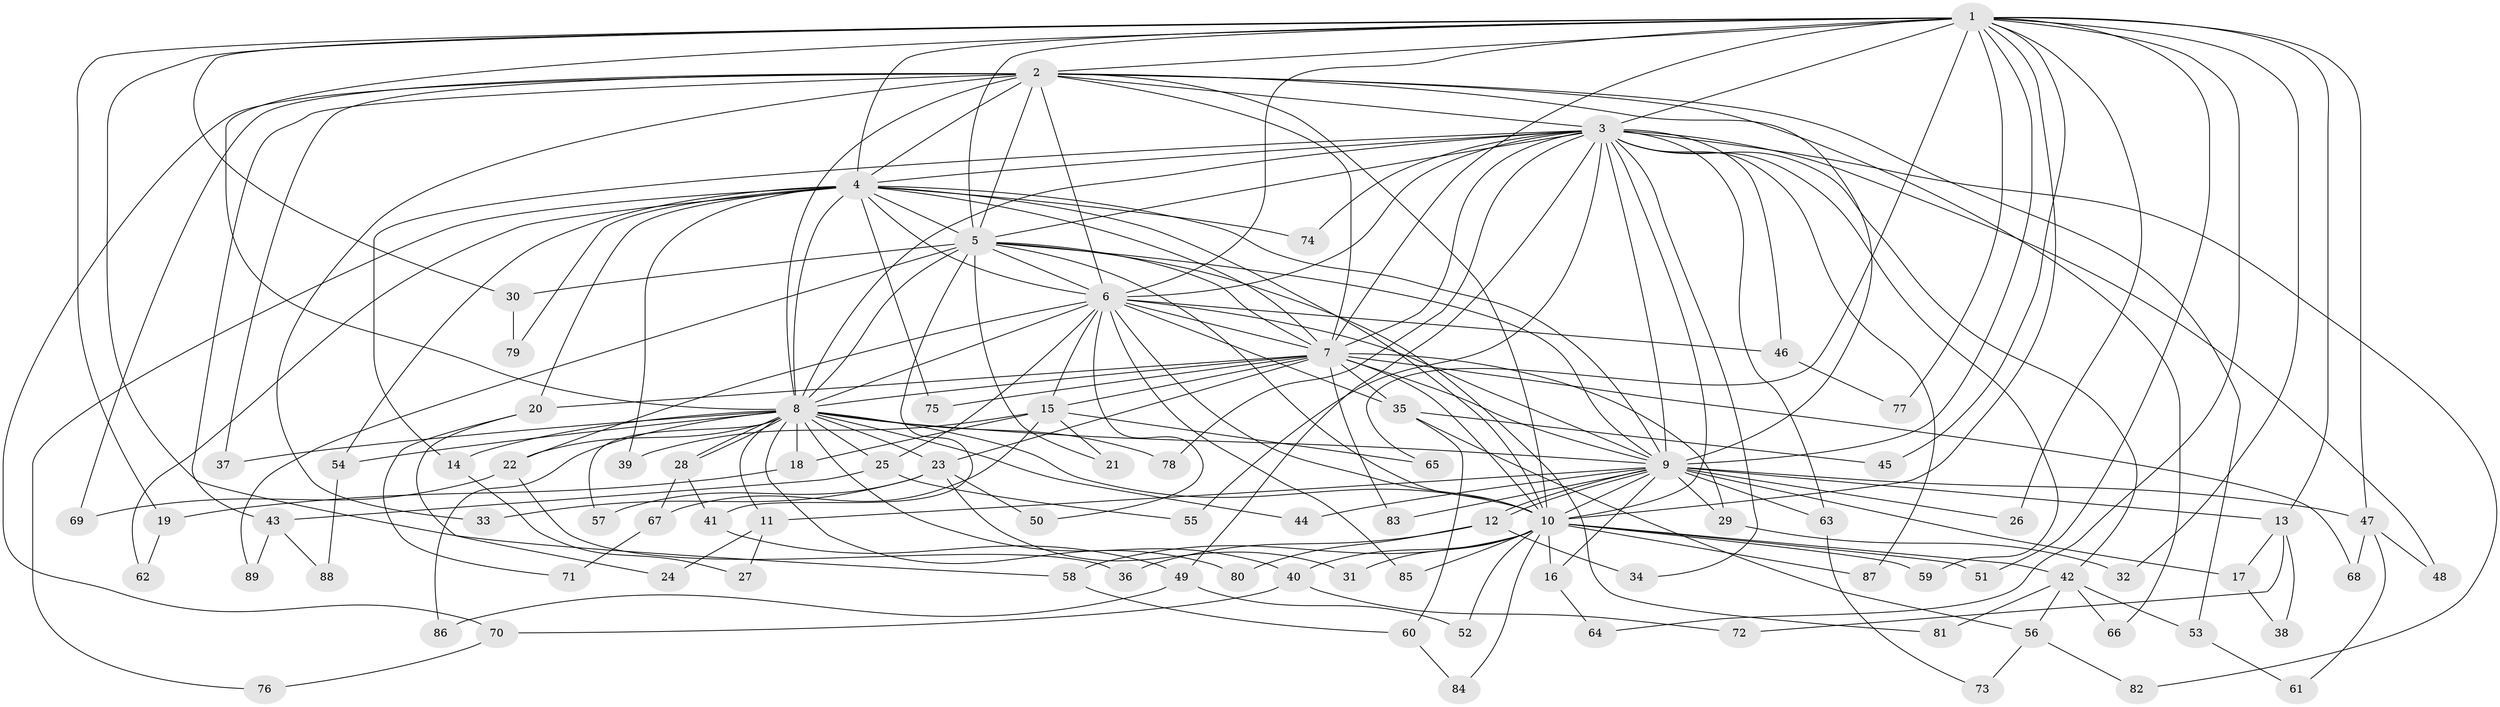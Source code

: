 // coarse degree distribution, {18: 0.03773584905660377, 27: 0.018867924528301886, 5: 0.07547169811320754, 2: 0.49056603773584906, 3: 0.1320754716981132, 4: 0.11320754716981132, 1: 0.11320754716981132, 14: 0.018867924528301886}
// Generated by graph-tools (version 1.1) at 2025/49/03/04/25 21:49:47]
// undirected, 89 vertices, 203 edges
graph export_dot {
graph [start="1"]
  node [color=gray90,style=filled];
  1;
  2;
  3;
  4;
  5;
  6;
  7;
  8;
  9;
  10;
  11;
  12;
  13;
  14;
  15;
  16;
  17;
  18;
  19;
  20;
  21;
  22;
  23;
  24;
  25;
  26;
  27;
  28;
  29;
  30;
  31;
  32;
  33;
  34;
  35;
  36;
  37;
  38;
  39;
  40;
  41;
  42;
  43;
  44;
  45;
  46;
  47;
  48;
  49;
  50;
  51;
  52;
  53;
  54;
  55;
  56;
  57;
  58;
  59;
  60;
  61;
  62;
  63;
  64;
  65;
  66;
  67;
  68;
  69;
  70;
  71;
  72;
  73;
  74;
  75;
  76;
  77;
  78;
  79;
  80;
  81;
  82;
  83;
  84;
  85;
  86;
  87;
  88;
  89;
  1 -- 2;
  1 -- 3;
  1 -- 4;
  1 -- 5;
  1 -- 6;
  1 -- 7;
  1 -- 8;
  1 -- 9;
  1 -- 10;
  1 -- 13;
  1 -- 19;
  1 -- 26;
  1 -- 30;
  1 -- 32;
  1 -- 45;
  1 -- 47;
  1 -- 51;
  1 -- 58;
  1 -- 64;
  1 -- 65;
  1 -- 77;
  2 -- 3;
  2 -- 4;
  2 -- 5;
  2 -- 6;
  2 -- 7;
  2 -- 8;
  2 -- 9;
  2 -- 10;
  2 -- 33;
  2 -- 37;
  2 -- 43;
  2 -- 53;
  2 -- 66;
  2 -- 69;
  2 -- 70;
  3 -- 4;
  3 -- 5;
  3 -- 6;
  3 -- 7;
  3 -- 8;
  3 -- 9;
  3 -- 10;
  3 -- 14;
  3 -- 34;
  3 -- 42;
  3 -- 46;
  3 -- 48;
  3 -- 49;
  3 -- 55;
  3 -- 59;
  3 -- 63;
  3 -- 74;
  3 -- 78;
  3 -- 82;
  3 -- 87;
  4 -- 5;
  4 -- 6;
  4 -- 7;
  4 -- 8;
  4 -- 9;
  4 -- 10;
  4 -- 20;
  4 -- 39;
  4 -- 54;
  4 -- 62;
  4 -- 74;
  4 -- 75;
  4 -- 76;
  4 -- 79;
  5 -- 6;
  5 -- 7;
  5 -- 8;
  5 -- 9;
  5 -- 10;
  5 -- 21;
  5 -- 30;
  5 -- 41;
  5 -- 81;
  5 -- 89;
  6 -- 7;
  6 -- 8;
  6 -- 9;
  6 -- 10;
  6 -- 15;
  6 -- 22;
  6 -- 25;
  6 -- 35;
  6 -- 46;
  6 -- 50;
  6 -- 85;
  7 -- 8;
  7 -- 9;
  7 -- 10;
  7 -- 15;
  7 -- 20;
  7 -- 23;
  7 -- 29;
  7 -- 35;
  7 -- 68;
  7 -- 75;
  7 -- 83;
  8 -- 9;
  8 -- 10;
  8 -- 11;
  8 -- 14;
  8 -- 18;
  8 -- 22;
  8 -- 23;
  8 -- 25;
  8 -- 28;
  8 -- 28;
  8 -- 37;
  8 -- 40;
  8 -- 44;
  8 -- 54;
  8 -- 57;
  8 -- 78;
  8 -- 80;
  8 -- 86;
  9 -- 10;
  9 -- 11;
  9 -- 12;
  9 -- 12;
  9 -- 13;
  9 -- 16;
  9 -- 17;
  9 -- 26;
  9 -- 29;
  9 -- 44;
  9 -- 47;
  9 -- 63;
  9 -- 83;
  10 -- 16;
  10 -- 31;
  10 -- 40;
  10 -- 42;
  10 -- 51;
  10 -- 52;
  10 -- 58;
  10 -- 59;
  10 -- 84;
  10 -- 85;
  10 -- 87;
  11 -- 24;
  11 -- 27;
  12 -- 34;
  12 -- 36;
  12 -- 80;
  13 -- 17;
  13 -- 38;
  13 -- 72;
  14 -- 27;
  15 -- 18;
  15 -- 21;
  15 -- 39;
  15 -- 65;
  15 -- 67;
  16 -- 64;
  17 -- 38;
  18 -- 19;
  19 -- 62;
  20 -- 24;
  20 -- 71;
  22 -- 36;
  22 -- 69;
  23 -- 31;
  23 -- 33;
  23 -- 50;
  23 -- 57;
  25 -- 43;
  25 -- 55;
  28 -- 41;
  28 -- 67;
  29 -- 32;
  30 -- 79;
  35 -- 45;
  35 -- 56;
  35 -- 60;
  40 -- 70;
  40 -- 72;
  41 -- 49;
  42 -- 53;
  42 -- 56;
  42 -- 66;
  42 -- 81;
  43 -- 88;
  43 -- 89;
  46 -- 77;
  47 -- 48;
  47 -- 61;
  47 -- 68;
  49 -- 52;
  49 -- 86;
  53 -- 61;
  54 -- 88;
  56 -- 73;
  56 -- 82;
  58 -- 60;
  60 -- 84;
  63 -- 73;
  67 -- 71;
  70 -- 76;
}
